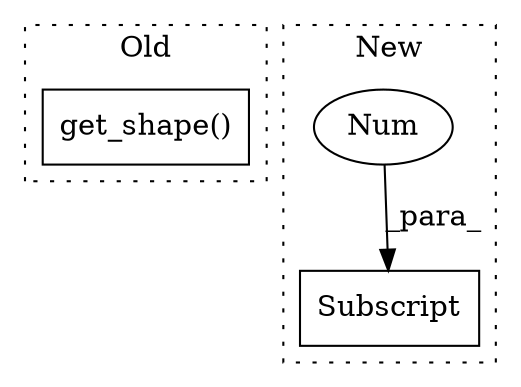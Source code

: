 digraph G {
subgraph cluster0 {
1 [label="get_shape()" a="75" s="4672" l="65" shape="box"];
label = "Old";
style="dotted";
}
subgraph cluster1 {
2 [label="Subscript" a="63" s="5072,0" l="7,0" shape="box"];
3 [label="Num" a="76" s="5077" l="1" shape="ellipse"];
label = "New";
style="dotted";
}
3 -> 2 [label="_para_"];
}